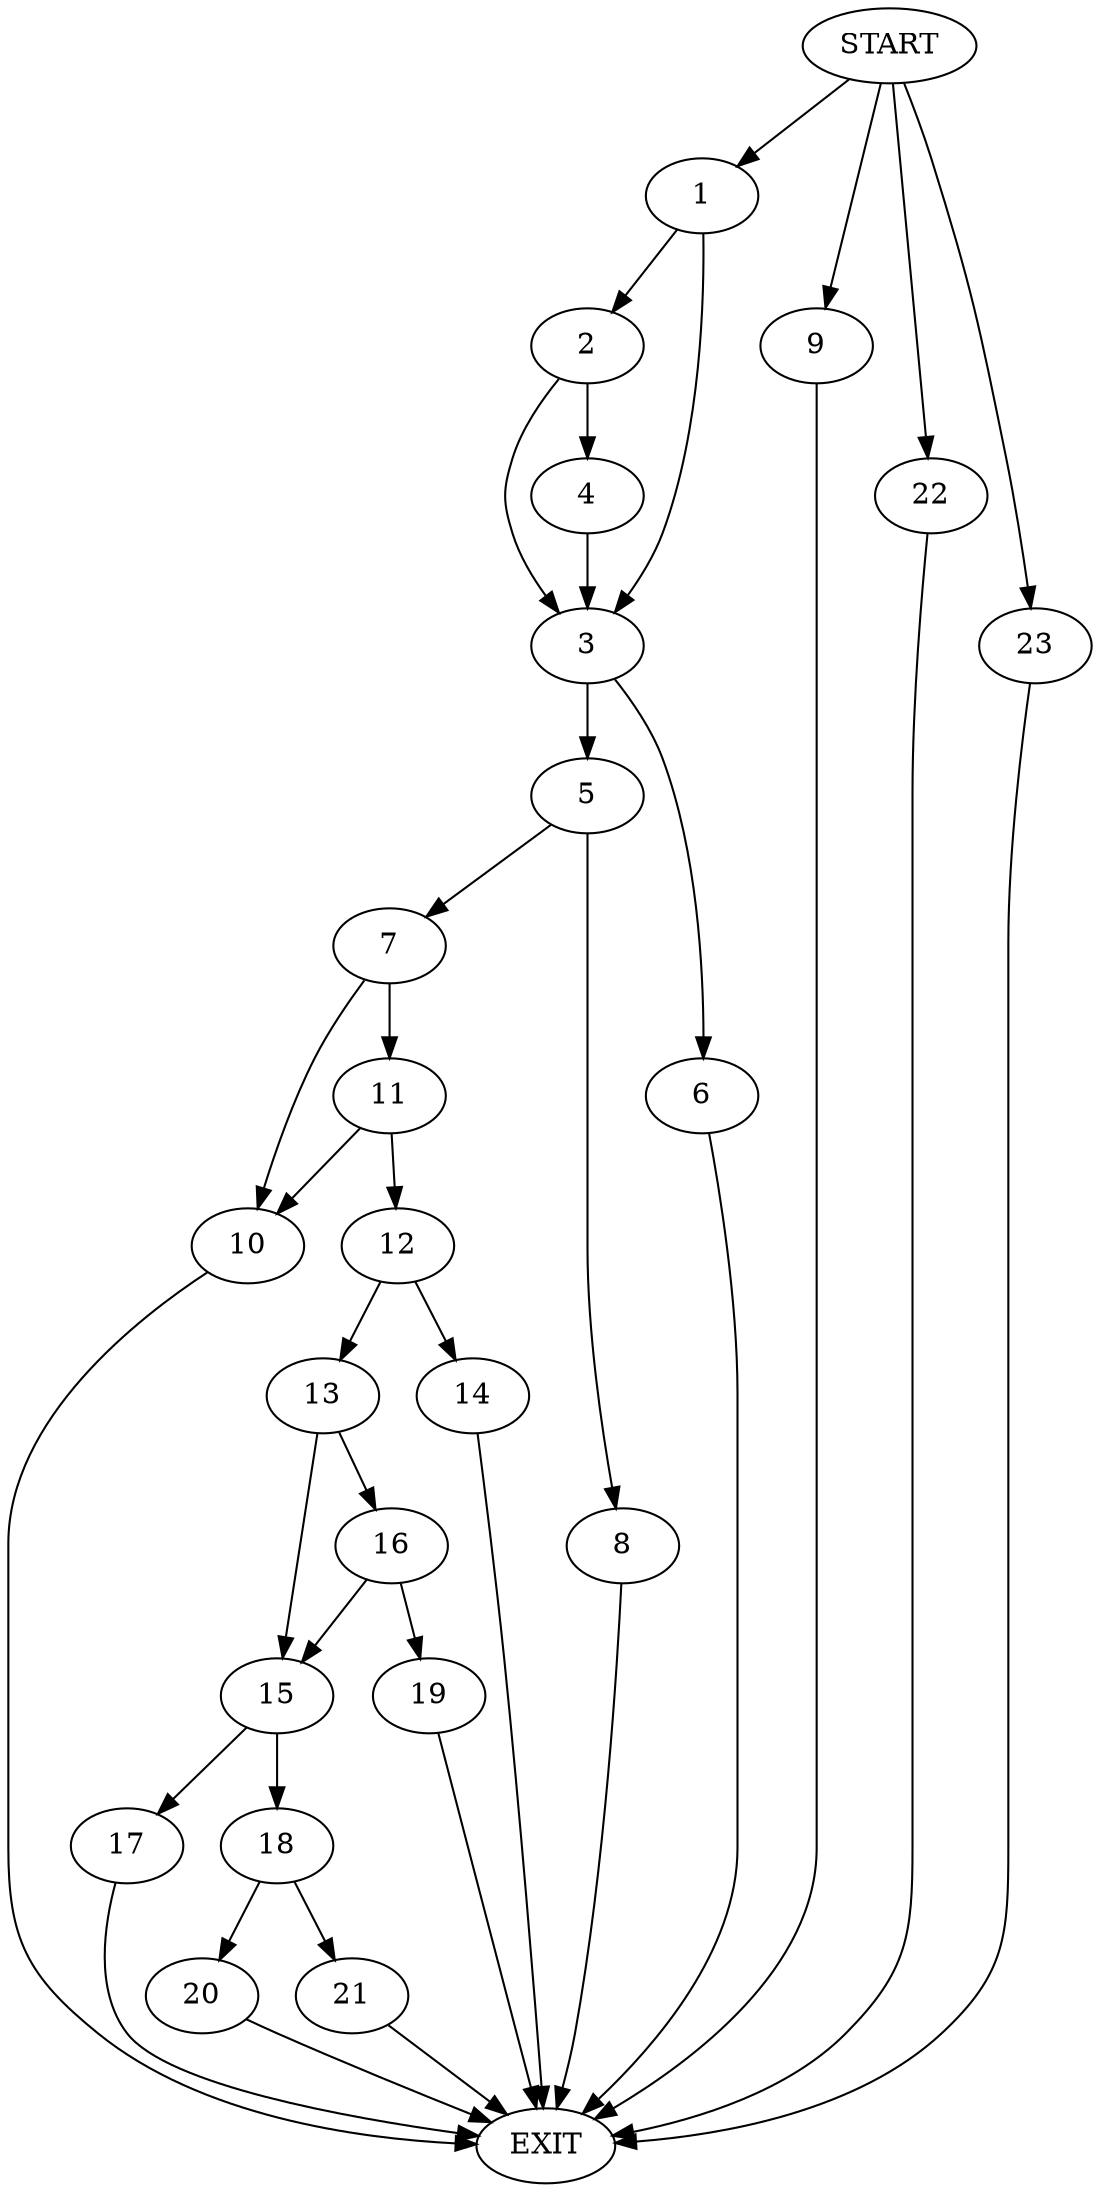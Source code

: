 digraph {
0 [label="START"]
24 [label="EXIT"]
0 -> 1
1 -> 2
1 -> 3
2 -> 4
2 -> 3
3 -> 5
3 -> 6
4 -> 3
6 -> 24
5 -> 7
5 -> 8
0 -> 9
9 -> 24
8 -> 24
7 -> 10
7 -> 11
11 -> 10
11 -> 12
10 -> 24
12 -> 13
12 -> 14
14 -> 24
13 -> 15
13 -> 16
15 -> 17
15 -> 18
16 -> 19
16 -> 15
19 -> 24
17 -> 24
18 -> 20
18 -> 21
0 -> 22
22 -> 24
20 -> 24
21 -> 24
0 -> 23
23 -> 24
}
